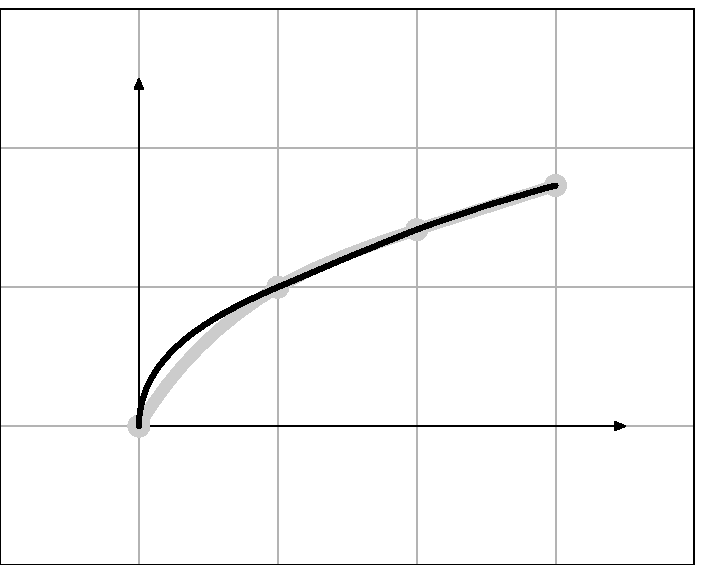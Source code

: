 u:=50;                    % 50 = 50bp = 50 PostScript points = 50/72 in
wi:=5;                    % width  in units u   
he:=4;                    % height in units u
hoehe:=he*u;              % height
breite:=wi*u;             % width

beginfig(1)
  % --- Grid ---
  for i=0 upto he:
    draw (0, i*u)--(breite, i*u) withcolor .7white;
  endfor
  for j=0 upto wi:
    draw (j*u, 0)--(j*u, hoehe) withcolor .7white;
  endfor
  % --- End Grid ---
  
  draw (0, 0)--(breite, 0)--(breite, hoehe)--(0, hoehe)--cycle;
  
  z1=(0,    sqrt 0);
  z2=(1,    sqrt 1);
  z3=(2,    sqrt 2);
  z4=(3,    sqrt 3);
  
  drawarrow ((0,0)--(3.5, 0)) scaled u shifted (u, u);      % x-Achse
  drawarrow ((0,0)--(0,2.5)) scaled u shifted (u, u);       % y-Achse
  
  pickup pencircle scaled 4;
  draw (z1..z2..z3..z4) scaled u shifted (u, u) withcolor 0.8white;
  
  pickup pencircle scaled 8;
  for i=1 upto 4:
    draw z[i] scaled u shifted (u,u) withcolor .8white;
  endfor
  
  pickup pencircle scaled 2;
  draw (z1{up}..z2..z3..z4) scaled u shifted (u, u);  
endfig;
